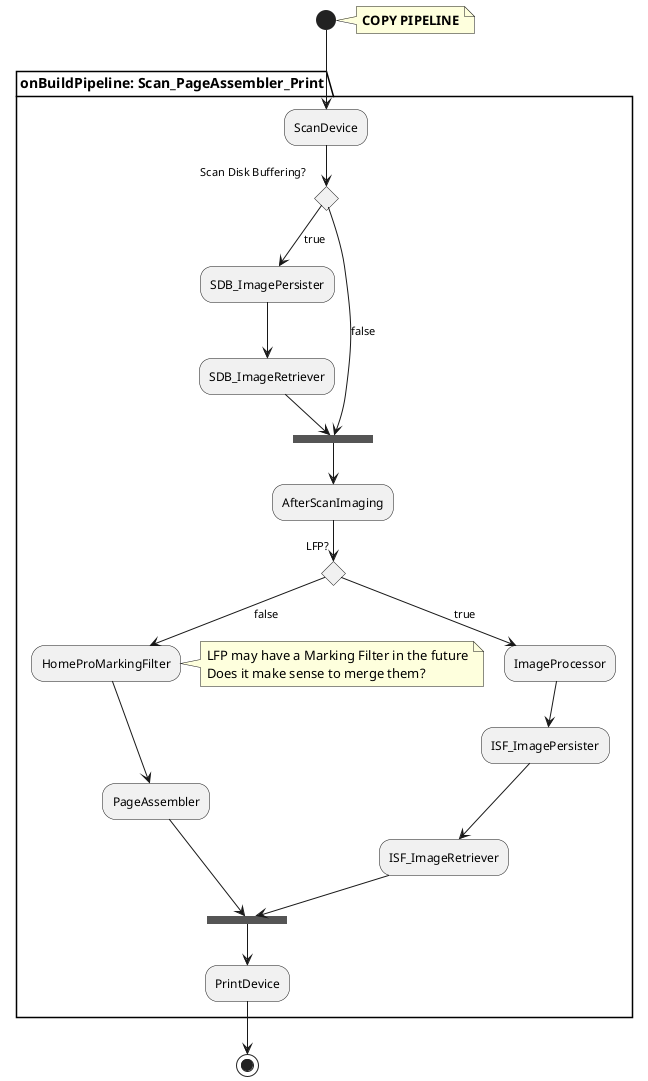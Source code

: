 @startuml
note right: <b>COPY PIPELINE</b>

partition "onBuildPipeline: Scan_PageAssembler_Print" {

(*) --> ScanDevice

if "Scan Disk Buffering?" then
    -->[true] SDB_ImagePersister
    SDB_ImagePersister --> SDB_ImageRetriever
    SDB_ImageRetriever --> === SDB_END ===
else
    -->[false] === SDB_END ====
endif

=== SDB_END === --> AfterScanImaging

if "LFP?" then
    -->[true] ImageProcessor
    ImageProcessor --> ISF_ImagePersister
    ISF_ImagePersister --> ISF_ImageRetriever
    ISF_ImageRetriever --> === LFP ===
else
    -->[false] HomeProMarkingFilter
    note left
        LFP may have a Marking Filter in the future
        Does it make sense to merge them?
    end note
    HomeProMarkingFilter --> PageAssembler
    PageAssembler --> === LFP ===
endif

=== LFP === --> PrintDevice

}

--> (*)
@enduml